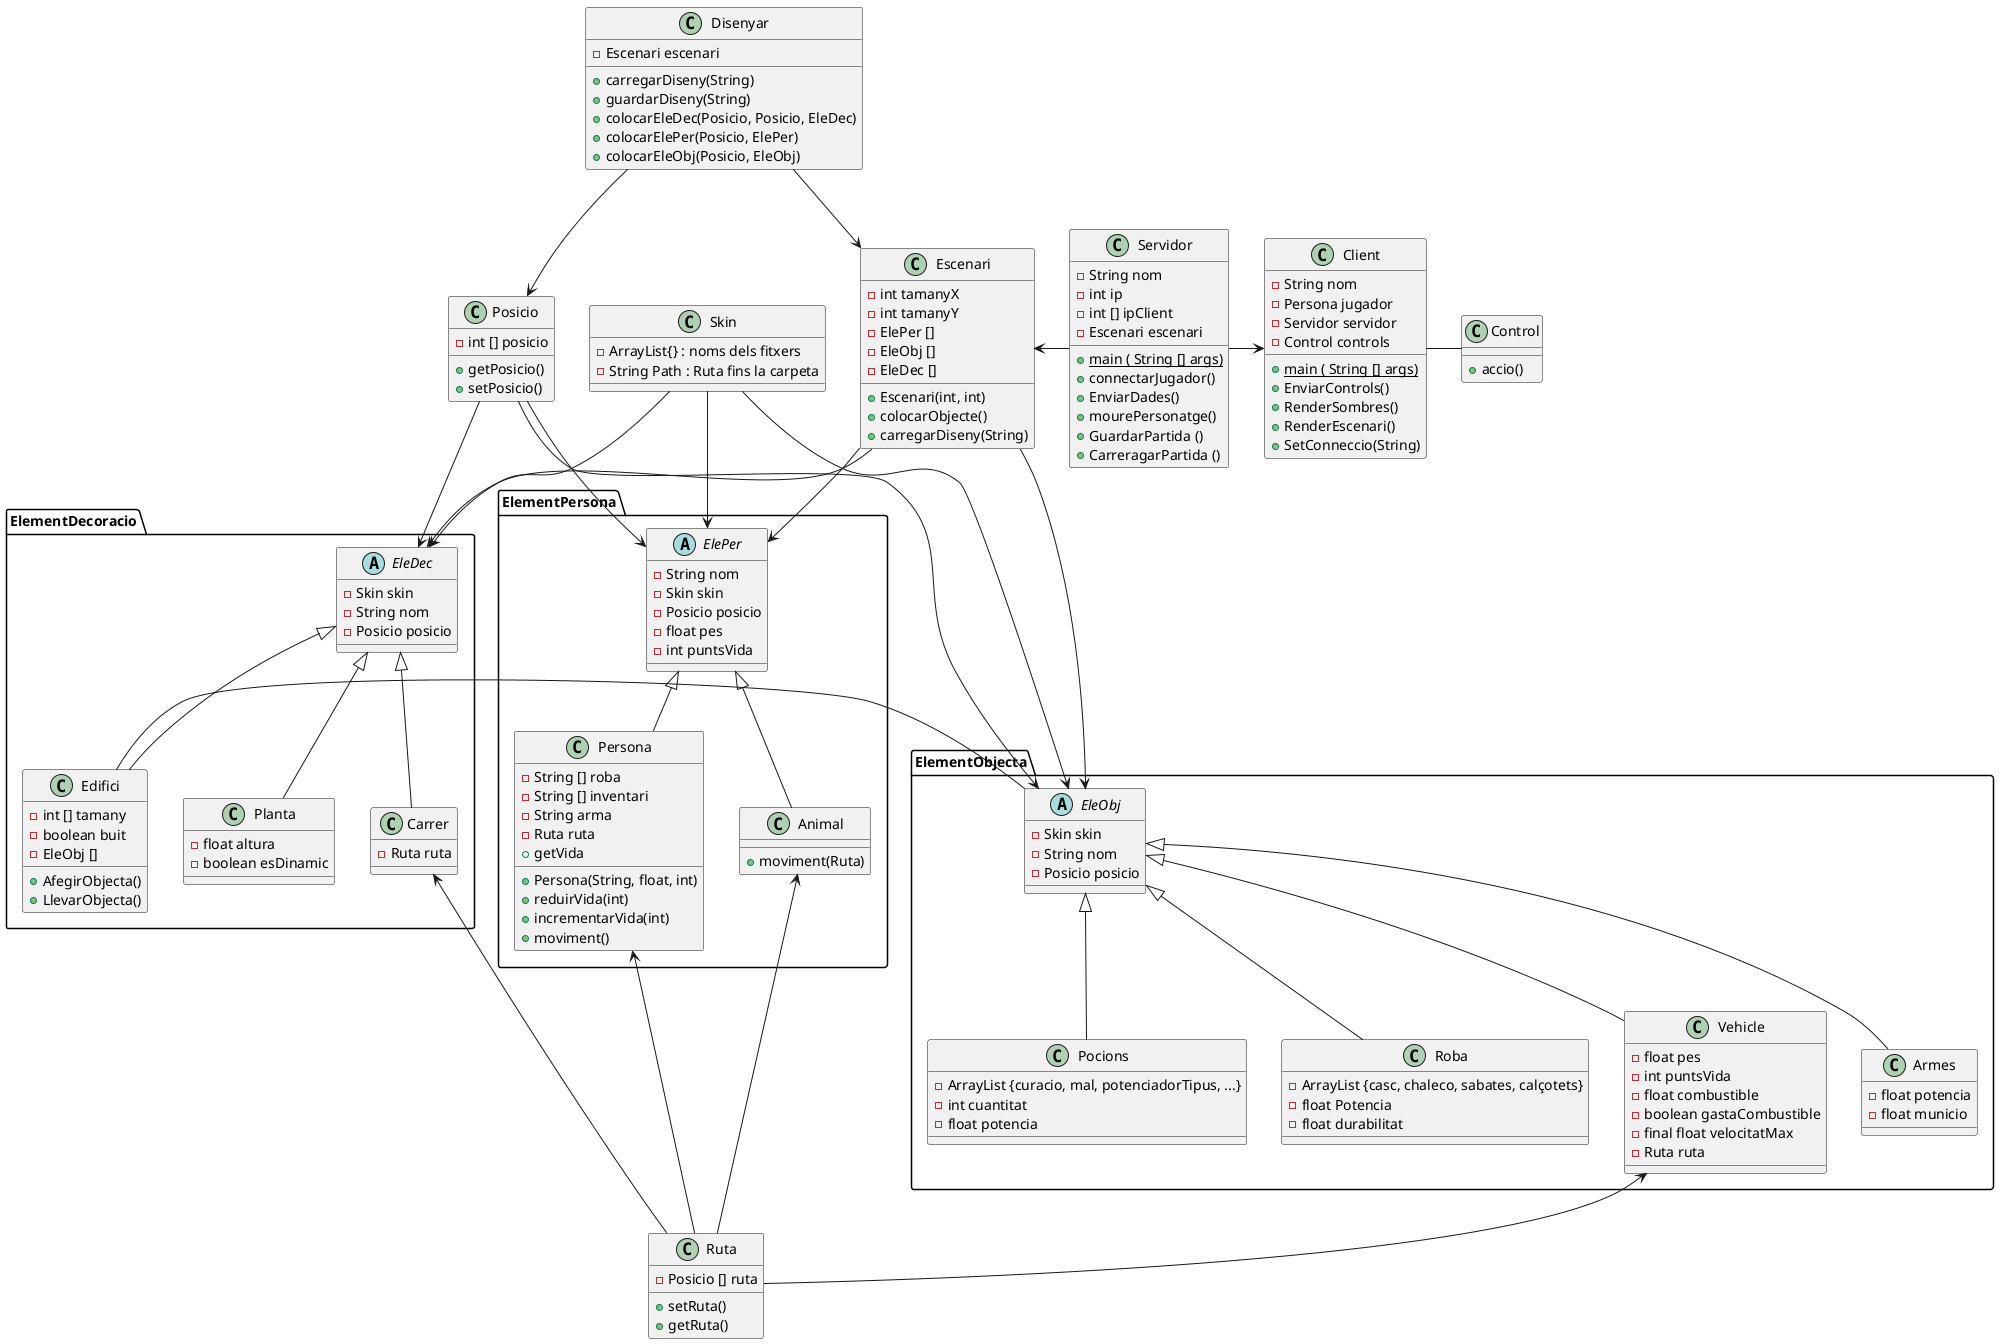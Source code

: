 @startuml
class Disenyar{
- Escenari escenari
+ carregarDiseny(String)
+ guardarDiseny(String)
+ colocarEleDec(Posicio, Posicio, EleDec)
+ colocarElePer(Posicio, ElePer)
+ colocarEleObj(Posicio, EleObj)
}

class Client {
- String nom
- Persona jugador
- Servidor servidor
- Control controls
+ {static} main ( String [] args)
+ EnviarControls()
+ RenderSombres()
+ RenderEscenari()
+ SetConneccio(String)
}

class Servidor {
- String nom
- int ip
- int [] ipClient
- Escenari escenari
+ {static} main ( String [] args)
+ connectarJugador()
+ EnviarDades()
+ mourePersonatge()
+ GuardarPartida ()
+ CarreragarPartida ()
}

abstract class ElementDecoracio.EleDec  {
- Skin skin
- String nom
- Posicio posicio
}

abstract class ElementObjecta.EleObj {
- Skin skin
- String nom
- Posicio posicio
}

abstract class ElementPersona.ElePer {
- String nom
- Skin skin
- Posicio posicio
- float pes
- int puntsVida
}

class Control {
+ accio()
}

class Escenari{
- int tamanyX
- int tamanyY
- ElePer []
- EleObj []
- EleDec []
+ Escenari(int, int)
+ colocarObjecte()
+ carregarDiseny(String)
}

class ElementPersona.Persona extends ElementPersona.ElePer {
- String [] roba
- String [] inventari
- String arma
- Ruta ruta
+ Persona(String, float, int)
+ getVida
+ reduirVida(int)
+ incrementarVida(int)
+ moviment()
}

class ElementPersona.Animal extends ElementPersona.ElePer {
+ moviment(Ruta)
}

class ElementDecoracio.Edifici extends ElementDecoracio.EleDec {
- int [] tamany
- boolean buit
- EleObj []
+ AfegirObjecta()
+ LlevarObjecta()
}

class ElementDecoracio.Planta extends ElementDecoracio.EleDec {
- float altura
- boolean esDinamic
}

class ElementDecoracio.Carrer extends ElementDecoracio.EleDec {
- Ruta ruta
}


class ElementObjecta.Vehicle extends ElementObjecta.EleObj {
- float pes
- int puntsVida
- float combustible
- boolean gastaCombustible
- final float velocitatMax
- Ruta ruta
}

class ElementObjecta.Armes extends ElementObjecta.EleObj {
- float potencia
- float municio 
}

class ElementObjecta.Pocions extends ElementObjecta.EleObj {
- ArrayList {curacio, mal, potenciadorTipus, ...}
- int cuantitat
- float potencia
}

class ElementObjecta.Roba extends ElementObjecta.EleObj {
- ArrayList {casc, chaleco, sabates, calçotets}
- float Potencia
- float durabilitat
}

class Ruta{
- Posicio [] ruta
+ setRuta()
+ getRuta()
}

class Posicio {
- int [] posicio
+ getPosicio()
+ setPosicio()
}

class Skin {
-ArrayList{} : noms dels fitxers
-String Path : Ruta fins la carpeta
}

Disenyar --> Posicio

Posicio --> ElementDecoracio.EleDec
Posicio --> ElementObjecta.EleObj
Posicio --> ElementPersona.ElePer

Disenyar -> Escenari
Escenari <- Servidor
Servidor -> Client
Client - Control

Skin --> ElementDecoracio.EleDec
Skin --> ElementPersona.ElePer
Skin --> ElementObjecta.EleObj

Escenari --> ElementDecoracio.EleDec
Escenari --> ElementPersona.ElePer
Escenari --> ElementObjecta.EleObj

ElementDecoracio.Carrer <-- Ruta
ElementPersona.Persona <-- Ruta
ElementObjecta.Vehicle <-- Ruta
ElementPersona.Animal <-- Ruta

ElementDecoracio.Edifici - ElementObjecta.EleObj
@enduml